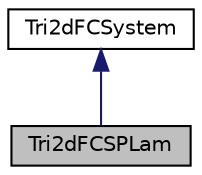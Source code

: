 digraph "Tri2dFCSPLam"
{
  edge [fontname="Helvetica",fontsize="10",labelfontname="Helvetica",labelfontsize="10"];
  node [fontname="Helvetica",fontsize="10",shape=record];
  Node1 [label="Tri2dFCSPLam",height=0.2,width=0.4,color="black", fillcolor="grey75", style="filled" fontcolor="black"];
  Node2 -> Node1 [dir="back",color="midnightblue",fontsize="10",style="solid",fontname="Helvetica"];
  Node2 [label="Tri2dFCSystem",height=0.2,width=0.4,color="black", fillcolor="white", style="filled",URL="$classTri2dFCSystem.html",tooltip="Class Tri2dFCSystem holds the data and specifies the operations for various systems of equations..."];
}

